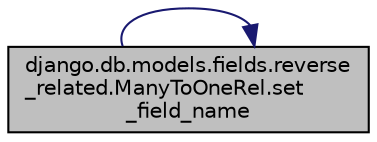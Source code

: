 digraph "django.db.models.fields.reverse_related.ManyToOneRel.set_field_name"
{
 // LATEX_PDF_SIZE
  edge [fontname="Helvetica",fontsize="10",labelfontname="Helvetica",labelfontsize="10"];
  node [fontname="Helvetica",fontsize="10",shape=record];
  rankdir="RL";
  Node1 [label="django.db.models.fields.reverse\l_related.ManyToOneRel.set\l_field_name",height=0.2,width=0.4,color="black", fillcolor="grey75", style="filled", fontcolor="black",tooltip=" "];
  Node1 -> Node1 [dir="back",color="midnightblue",fontsize="10",style="solid",fontname="Helvetica"];
}
